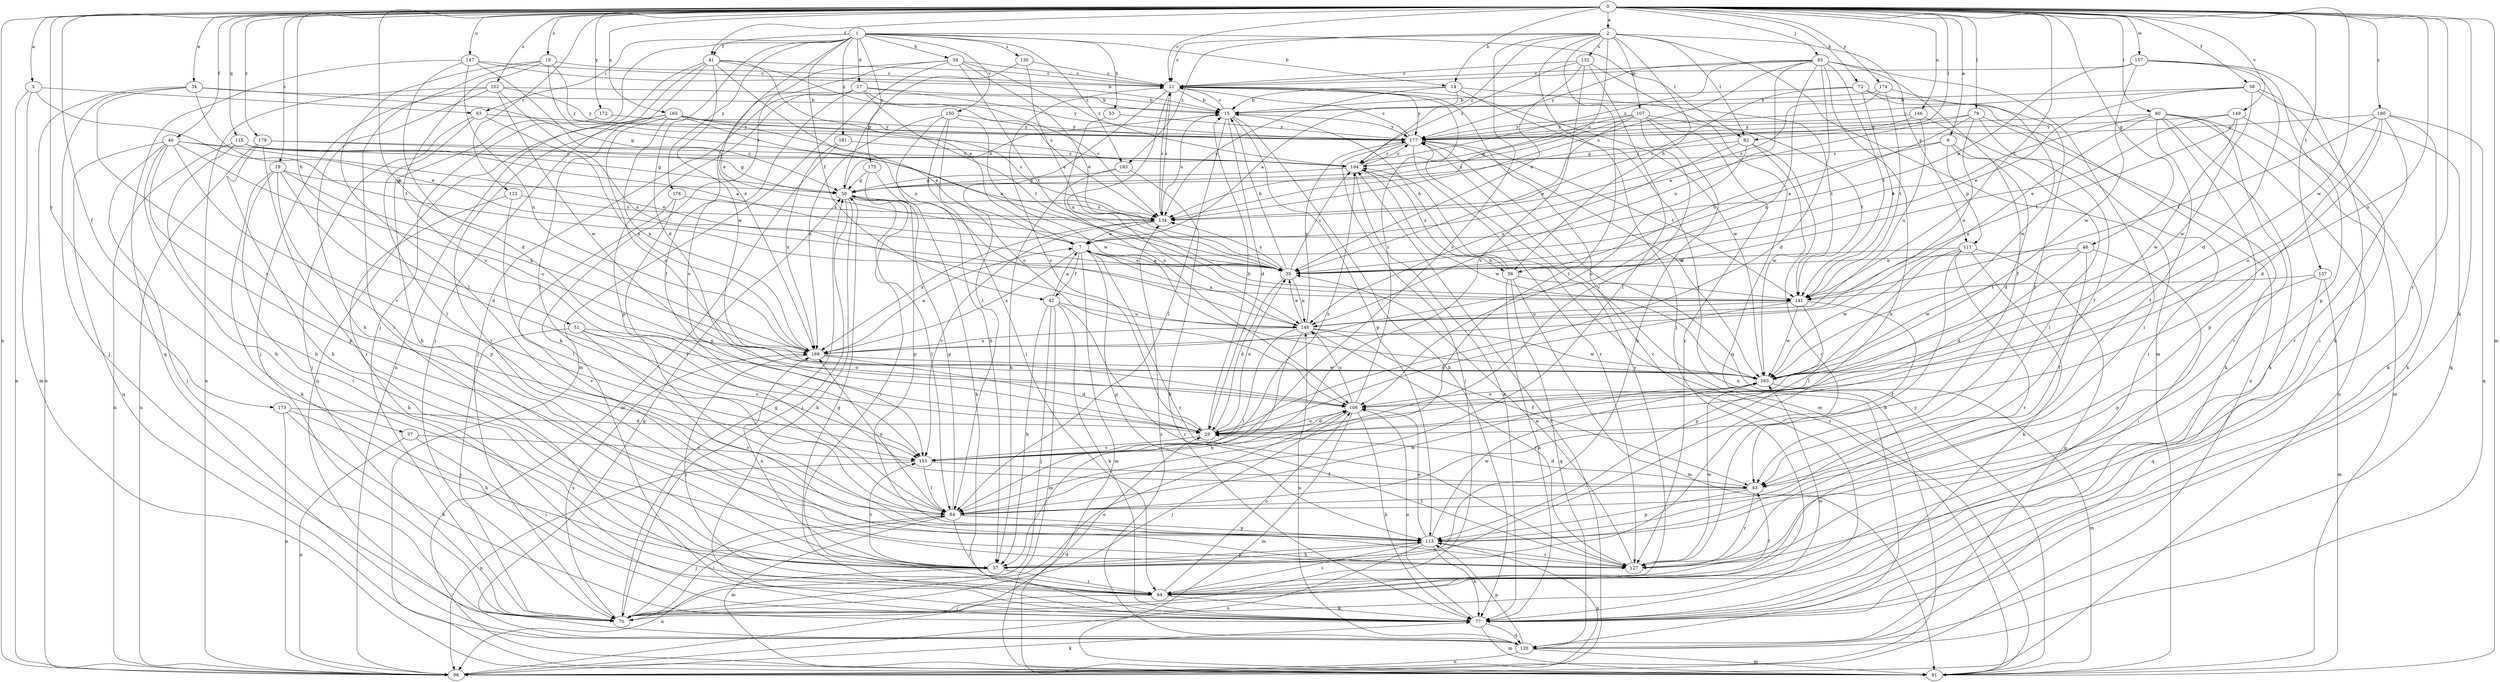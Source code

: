 strict digraph  {
0;
1;
2;
5;
6;
7;
14;
15;
18;
19;
21;
27;
29;
34;
35;
37;
38;
40;
41;
42;
43;
48;
50;
51;
53;
54;
56;
57;
60;
63;
64;
65;
70;
72;
77;
79;
82;
84;
91;
98;
102;
106;
107;
111;
113;
115;
120;
122;
127;
130;
132;
134;
137;
141;
146;
147;
148;
149;
150;
155;
157;
163;
165;
169;
172;
173;
174;
175;
176;
177;
179;
180;
181;
183;
184;
0 -> 2  [label=a];
0 -> 5  [label=a];
0 -> 6  [label=a];
0 -> 14  [label=b];
0 -> 18  [label=c];
0 -> 19  [label=c];
0 -> 21  [label=c];
0 -> 34  [label=e];
0 -> 37  [label=f];
0 -> 38  [label=f];
0 -> 40  [label=f];
0 -> 41  [label=f];
0 -> 48  [label=g];
0 -> 51  [label=h];
0 -> 60  [label=i];
0 -> 65  [label=j];
0 -> 72  [label=k];
0 -> 77  [label=k];
0 -> 79  [label=l];
0 -> 82  [label=l];
0 -> 91  [label=m];
0 -> 98  [label=n];
0 -> 102  [label=o];
0 -> 106  [label=o];
0 -> 115  [label=q];
0 -> 122  [label=r];
0 -> 127  [label=r];
0 -> 137  [label=t];
0 -> 141  [label=t];
0 -> 146  [label=u];
0 -> 147  [label=u];
0 -> 149  [label=v];
0 -> 157  [label=w];
0 -> 163  [label=w];
0 -> 165  [label=x];
0 -> 169  [label=x];
0 -> 172  [label=y];
0 -> 173  [label=y];
0 -> 174  [label=y];
0 -> 179  [label=z];
0 -> 180  [label=z];
1 -> 14  [label=b];
1 -> 27  [label=d];
1 -> 29  [label=d];
1 -> 41  [label=f];
1 -> 42  [label=f];
1 -> 53  [label=h];
1 -> 54  [label=h];
1 -> 63  [label=i];
1 -> 70  [label=j];
1 -> 82  [label=l];
1 -> 130  [label=s];
1 -> 150  [label=v];
1 -> 169  [label=x];
1 -> 175  [label=y];
1 -> 176  [label=y];
1 -> 181  [label=z];
1 -> 183  [label=z];
2 -> 21  [label=c];
2 -> 56  [label=h];
2 -> 70  [label=j];
2 -> 82  [label=l];
2 -> 84  [label=l];
2 -> 91  [label=m];
2 -> 107  [label=p];
2 -> 111  [label=p];
2 -> 132  [label=s];
2 -> 134  [label=s];
2 -> 155  [label=v];
2 -> 183  [label=z];
2 -> 184  [label=z];
5 -> 63  [label=i];
5 -> 91  [label=m];
5 -> 98  [label=n];
5 -> 141  [label=t];
6 -> 29  [label=d];
6 -> 56  [label=h];
6 -> 84  [label=l];
6 -> 111  [label=p];
6 -> 184  [label=z];
7 -> 35  [label=e];
7 -> 42  [label=f];
7 -> 56  [label=h];
7 -> 91  [label=m];
7 -> 113  [label=p];
7 -> 127  [label=r];
7 -> 169  [label=x];
14 -> 7  [label=a];
14 -> 15  [label=b];
14 -> 98  [label=n];
14 -> 134  [label=s];
14 -> 141  [label=t];
15 -> 21  [label=c];
15 -> 29  [label=d];
15 -> 77  [label=k];
15 -> 84  [label=l];
15 -> 113  [label=p];
15 -> 134  [label=s];
15 -> 177  [label=y];
18 -> 29  [label=d];
18 -> 50  [label=g];
18 -> 64  [label=i];
18 -> 77  [label=k];
18 -> 113  [label=p];
18 -> 169  [label=x];
19 -> 21  [label=c];
19 -> 64  [label=i];
19 -> 84  [label=l];
19 -> 134  [label=s];
19 -> 155  [label=v];
19 -> 184  [label=z];
21 -> 15  [label=b];
21 -> 84  [label=l];
21 -> 134  [label=s];
21 -> 148  [label=u];
21 -> 163  [label=w];
21 -> 177  [label=y];
27 -> 15  [label=b];
27 -> 70  [label=j];
27 -> 113  [label=p];
27 -> 134  [label=s];
27 -> 141  [label=t];
27 -> 155  [label=v];
27 -> 177  [label=y];
29 -> 15  [label=b];
29 -> 21  [label=c];
29 -> 35  [label=e];
29 -> 106  [label=o];
29 -> 155  [label=v];
34 -> 15  [label=b];
34 -> 35  [label=e];
34 -> 50  [label=g];
34 -> 70  [label=j];
34 -> 98  [label=n];
34 -> 155  [label=v];
35 -> 7  [label=a];
35 -> 15  [label=b];
35 -> 29  [label=d];
35 -> 134  [label=s];
35 -> 148  [label=u];
35 -> 184  [label=z];
37 -> 64  [label=i];
37 -> 98  [label=n];
37 -> 155  [label=v];
38 -> 15  [label=b];
38 -> 35  [label=e];
38 -> 64  [label=i];
38 -> 120  [label=q];
38 -> 163  [label=w];
38 -> 177  [label=y];
40 -> 35  [label=e];
40 -> 57  [label=h];
40 -> 70  [label=j];
40 -> 106  [label=o];
40 -> 113  [label=p];
40 -> 120  [label=q];
40 -> 155  [label=v];
40 -> 184  [label=z];
41 -> 7  [label=a];
41 -> 21  [label=c];
41 -> 70  [label=j];
41 -> 84  [label=l];
41 -> 98  [label=n];
41 -> 134  [label=s];
41 -> 148  [label=u];
41 -> 163  [label=w];
42 -> 7  [label=a];
42 -> 57  [label=h];
42 -> 70  [label=j];
42 -> 77  [label=k];
42 -> 91  [label=m];
42 -> 127  [label=r];
42 -> 148  [label=u];
43 -> 29  [label=d];
43 -> 84  [label=l];
43 -> 113  [label=p];
43 -> 127  [label=r];
48 -> 29  [label=d];
48 -> 35  [label=e];
48 -> 43  [label=f];
48 -> 64  [label=i];
48 -> 163  [label=w];
50 -> 15  [label=b];
50 -> 64  [label=i];
50 -> 70  [label=j];
50 -> 77  [label=k];
50 -> 84  [label=l];
50 -> 134  [label=s];
51 -> 70  [label=j];
51 -> 106  [label=o];
51 -> 127  [label=r];
51 -> 155  [label=v];
51 -> 169  [label=x];
53 -> 106  [label=o];
53 -> 177  [label=y];
54 -> 21  [label=c];
54 -> 35  [label=e];
54 -> 43  [label=f];
54 -> 77  [label=k];
54 -> 91  [label=m];
54 -> 141  [label=t];
54 -> 184  [label=z];
56 -> 15  [label=b];
56 -> 77  [label=k];
56 -> 91  [label=m];
56 -> 120  [label=q];
56 -> 141  [label=t];
56 -> 184  [label=z];
57 -> 64  [label=i];
57 -> 98  [label=n];
57 -> 113  [label=p];
57 -> 155  [label=v];
57 -> 169  [label=x];
60 -> 35  [label=e];
60 -> 43  [label=f];
60 -> 77  [label=k];
60 -> 91  [label=m];
60 -> 98  [label=n];
60 -> 113  [label=p];
60 -> 127  [label=r];
60 -> 169  [label=x];
60 -> 177  [label=y];
63 -> 70  [label=j];
63 -> 84  [label=l];
63 -> 169  [label=x];
63 -> 177  [label=y];
64 -> 43  [label=f];
64 -> 70  [label=j];
64 -> 77  [label=k];
64 -> 106  [label=o];
64 -> 177  [label=y];
65 -> 21  [label=c];
65 -> 29  [label=d];
65 -> 43  [label=f];
65 -> 57  [label=h];
65 -> 64  [label=i];
65 -> 134  [label=s];
65 -> 141  [label=t];
65 -> 148  [label=u];
65 -> 169  [label=x];
65 -> 177  [label=y];
65 -> 184  [label=z];
70 -> 50  [label=g];
70 -> 84  [label=l];
70 -> 106  [label=o];
70 -> 163  [label=w];
70 -> 169  [label=x];
72 -> 15  [label=b];
72 -> 43  [label=f];
72 -> 98  [label=n];
72 -> 134  [label=s];
72 -> 141  [label=t];
77 -> 21  [label=c];
77 -> 50  [label=g];
77 -> 91  [label=m];
77 -> 106  [label=o];
77 -> 120  [label=q];
79 -> 7  [label=a];
79 -> 35  [label=e];
79 -> 64  [label=i];
79 -> 77  [label=k];
79 -> 148  [label=u];
79 -> 177  [label=y];
82 -> 106  [label=o];
82 -> 127  [label=r];
82 -> 148  [label=u];
82 -> 163  [label=w];
82 -> 184  [label=z];
84 -> 50  [label=g];
84 -> 64  [label=i];
84 -> 70  [label=j];
84 -> 91  [label=m];
84 -> 113  [label=p];
84 -> 163  [label=w];
84 -> 169  [label=x];
91 -> 177  [label=y];
91 -> 184  [label=z];
98 -> 29  [label=d];
98 -> 77  [label=k];
98 -> 113  [label=p];
98 -> 184  [label=z];
102 -> 15  [label=b];
102 -> 57  [label=h];
102 -> 70  [label=j];
102 -> 98  [label=n];
102 -> 148  [label=u];
102 -> 163  [label=w];
102 -> 177  [label=y];
106 -> 21  [label=c];
106 -> 29  [label=d];
106 -> 70  [label=j];
106 -> 77  [label=k];
106 -> 91  [label=m];
106 -> 148  [label=u];
107 -> 35  [label=e];
107 -> 50  [label=g];
107 -> 57  [label=h];
107 -> 127  [label=r];
107 -> 134  [label=s];
107 -> 141  [label=t];
107 -> 155  [label=v];
107 -> 177  [label=y];
111 -> 35  [label=e];
111 -> 57  [label=h];
111 -> 77  [label=k];
111 -> 84  [label=l];
111 -> 120  [label=q];
111 -> 127  [label=r];
111 -> 163  [label=w];
113 -> 57  [label=h];
113 -> 64  [label=i];
113 -> 77  [label=k];
113 -> 98  [label=n];
113 -> 106  [label=o];
113 -> 127  [label=r];
113 -> 163  [label=w];
115 -> 7  [label=a];
115 -> 50  [label=g];
115 -> 57  [label=h];
115 -> 98  [label=n];
115 -> 184  [label=z];
120 -> 50  [label=g];
120 -> 91  [label=m];
120 -> 98  [label=n];
120 -> 113  [label=p];
120 -> 134  [label=s];
120 -> 148  [label=u];
122 -> 77  [label=k];
122 -> 84  [label=l];
122 -> 134  [label=s];
127 -> 35  [label=e];
127 -> 163  [label=w];
130 -> 21  [label=c];
130 -> 35  [label=e];
130 -> 50  [label=g];
132 -> 21  [label=c];
132 -> 35  [label=e];
132 -> 84  [label=l];
132 -> 120  [label=q];
132 -> 155  [label=v];
132 -> 184  [label=z];
134 -> 7  [label=a];
134 -> 21  [label=c];
134 -> 155  [label=v];
134 -> 169  [label=x];
137 -> 91  [label=m];
137 -> 113  [label=p];
137 -> 120  [label=q];
137 -> 141  [label=t];
141 -> 29  [label=d];
141 -> 43  [label=f];
141 -> 113  [label=p];
141 -> 148  [label=u];
141 -> 163  [label=w];
146 -> 43  [label=f];
146 -> 50  [label=g];
146 -> 148  [label=u];
146 -> 177  [label=y];
147 -> 15  [label=b];
147 -> 21  [label=c];
147 -> 29  [label=d];
147 -> 35  [label=e];
147 -> 120  [label=q];
147 -> 169  [label=x];
148 -> 7  [label=a];
148 -> 35  [label=e];
148 -> 43  [label=f];
148 -> 57  [label=h];
148 -> 84  [label=l];
148 -> 127  [label=r];
148 -> 163  [label=w];
148 -> 169  [label=x];
148 -> 177  [label=y];
149 -> 35  [label=e];
149 -> 77  [label=k];
149 -> 141  [label=t];
149 -> 163  [label=w];
149 -> 177  [label=y];
150 -> 57  [label=h];
150 -> 64  [label=i];
150 -> 106  [label=o];
150 -> 163  [label=w];
150 -> 169  [label=x];
150 -> 177  [label=y];
155 -> 43  [label=f];
155 -> 84  [label=l];
155 -> 98  [label=n];
155 -> 184  [label=z];
157 -> 7  [label=a];
157 -> 21  [label=c];
157 -> 29  [label=d];
157 -> 77  [label=k];
157 -> 113  [label=p];
157 -> 163  [label=w];
163 -> 91  [label=m];
163 -> 106  [label=o];
165 -> 7  [label=a];
165 -> 35  [label=e];
165 -> 106  [label=o];
165 -> 120  [label=q];
165 -> 127  [label=r];
165 -> 134  [label=s];
165 -> 169  [label=x];
165 -> 177  [label=y];
169 -> 7  [label=a];
169 -> 29  [label=d];
169 -> 64  [label=i];
169 -> 163  [label=w];
172 -> 57  [label=h];
172 -> 177  [label=y];
173 -> 29  [label=d];
173 -> 57  [label=h];
173 -> 77  [label=k];
173 -> 98  [label=n];
174 -> 15  [label=b];
174 -> 134  [label=s];
174 -> 141  [label=t];
174 -> 163  [label=w];
175 -> 50  [label=g];
175 -> 77  [label=k];
175 -> 113  [label=p];
176 -> 84  [label=l];
176 -> 127  [label=r];
176 -> 134  [label=s];
177 -> 21  [label=c];
177 -> 70  [label=j];
177 -> 91  [label=m];
177 -> 127  [label=r];
177 -> 141  [label=t];
177 -> 163  [label=w];
177 -> 184  [label=z];
179 -> 50  [label=g];
179 -> 57  [label=h];
179 -> 98  [label=n];
179 -> 127  [label=r];
179 -> 184  [label=z];
180 -> 29  [label=d];
180 -> 77  [label=k];
180 -> 106  [label=o];
180 -> 120  [label=q];
180 -> 127  [label=r];
180 -> 141  [label=t];
180 -> 177  [label=y];
181 -> 91  [label=m];
181 -> 169  [label=x];
181 -> 184  [label=z];
183 -> 50  [label=g];
183 -> 57  [label=h];
183 -> 77  [label=k];
184 -> 50  [label=g];
184 -> 77  [label=k];
184 -> 163  [label=w];
184 -> 177  [label=y];
}
